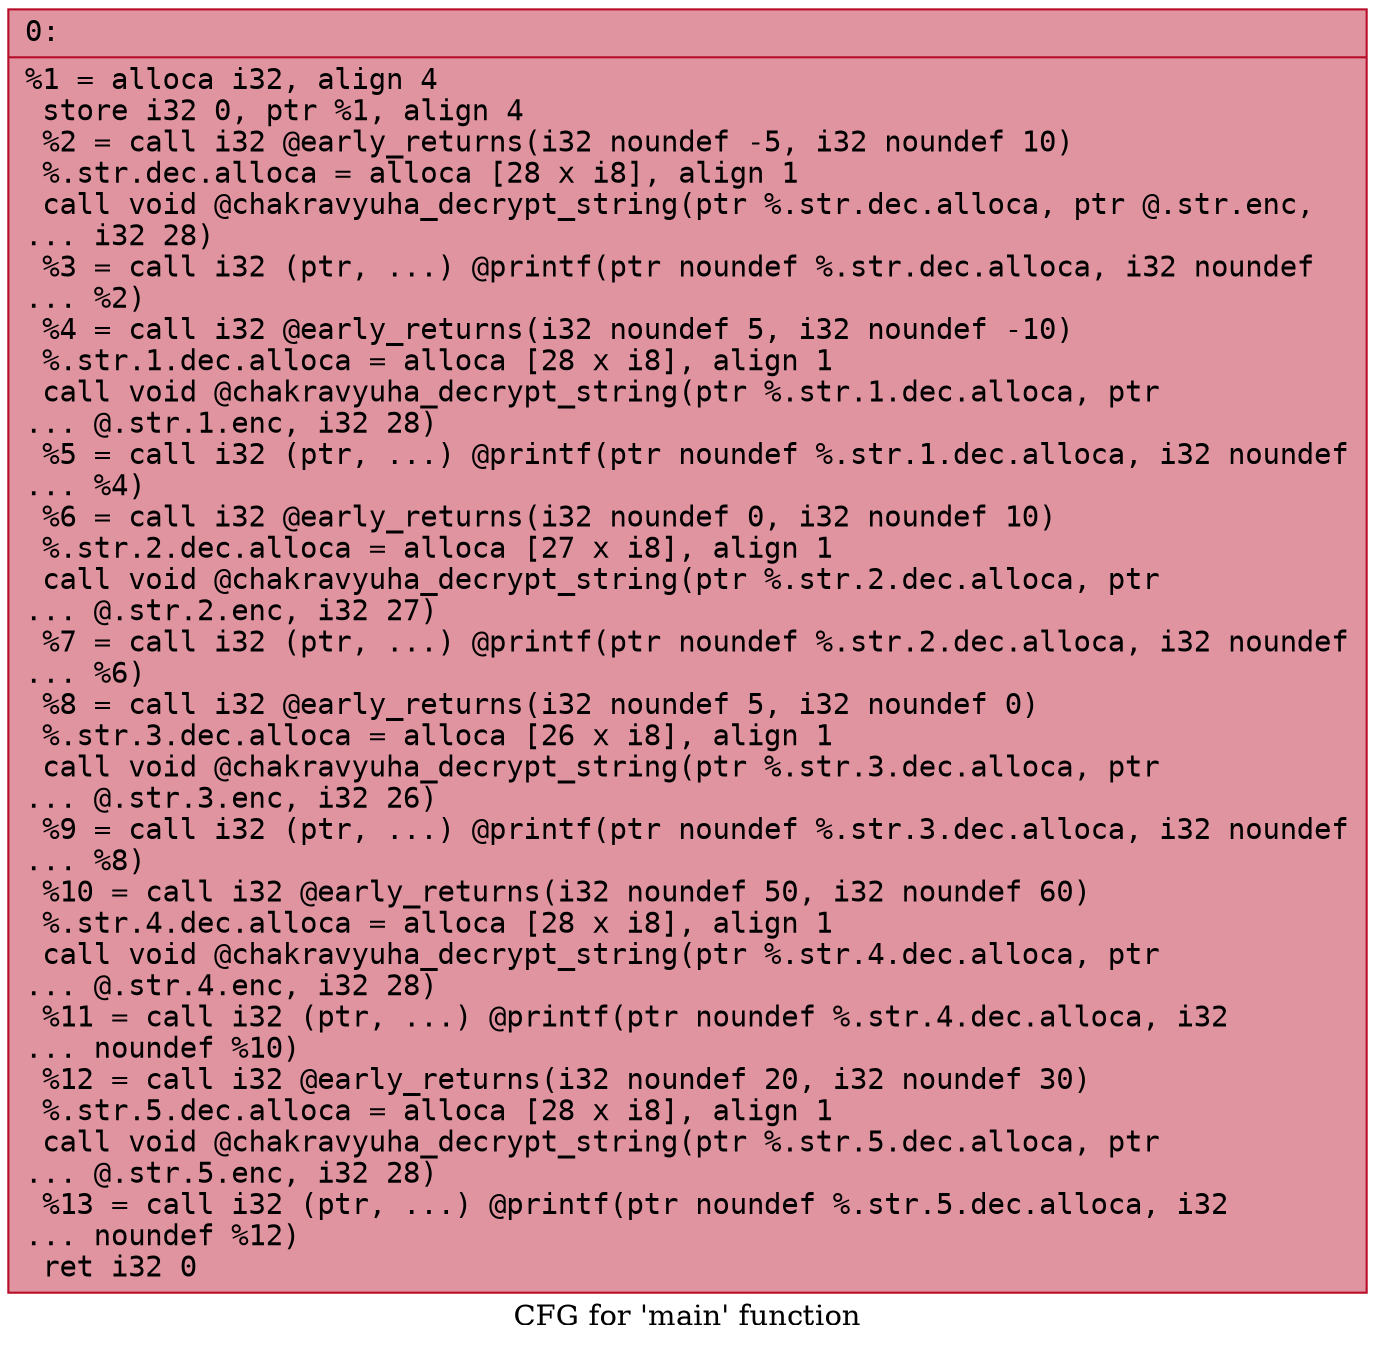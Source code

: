digraph "CFG for 'main' function" {
	label="CFG for 'main' function";

	Node0x562b164a8c00 [shape=record,color="#b70d28ff", style=filled, fillcolor="#b70d2870" fontname="Courier",label="{0:\l|  %1 = alloca i32, align 4\l  store i32 0, ptr %1, align 4\l  %2 = call i32 @early_returns(i32 noundef -5, i32 noundef 10)\l  %.str.dec.alloca = alloca [28 x i8], align 1\l  call void @chakravyuha_decrypt_string(ptr %.str.dec.alloca, ptr @.str.enc,\l... i32 28)\l  %3 = call i32 (ptr, ...) @printf(ptr noundef %.str.dec.alloca, i32 noundef\l... %2)\l  %4 = call i32 @early_returns(i32 noundef 5, i32 noundef -10)\l  %.str.1.dec.alloca = alloca [28 x i8], align 1\l  call void @chakravyuha_decrypt_string(ptr %.str.1.dec.alloca, ptr\l... @.str.1.enc, i32 28)\l  %5 = call i32 (ptr, ...) @printf(ptr noundef %.str.1.dec.alloca, i32 noundef\l... %4)\l  %6 = call i32 @early_returns(i32 noundef 0, i32 noundef 10)\l  %.str.2.dec.alloca = alloca [27 x i8], align 1\l  call void @chakravyuha_decrypt_string(ptr %.str.2.dec.alloca, ptr\l... @.str.2.enc, i32 27)\l  %7 = call i32 (ptr, ...) @printf(ptr noundef %.str.2.dec.alloca, i32 noundef\l... %6)\l  %8 = call i32 @early_returns(i32 noundef 5, i32 noundef 0)\l  %.str.3.dec.alloca = alloca [26 x i8], align 1\l  call void @chakravyuha_decrypt_string(ptr %.str.3.dec.alloca, ptr\l... @.str.3.enc, i32 26)\l  %9 = call i32 (ptr, ...) @printf(ptr noundef %.str.3.dec.alloca, i32 noundef\l... %8)\l  %10 = call i32 @early_returns(i32 noundef 50, i32 noundef 60)\l  %.str.4.dec.alloca = alloca [28 x i8], align 1\l  call void @chakravyuha_decrypt_string(ptr %.str.4.dec.alloca, ptr\l... @.str.4.enc, i32 28)\l  %11 = call i32 (ptr, ...) @printf(ptr noundef %.str.4.dec.alloca, i32\l... noundef %10)\l  %12 = call i32 @early_returns(i32 noundef 20, i32 noundef 30)\l  %.str.5.dec.alloca = alloca [28 x i8], align 1\l  call void @chakravyuha_decrypt_string(ptr %.str.5.dec.alloca, ptr\l... @.str.5.enc, i32 28)\l  %13 = call i32 (ptr, ...) @printf(ptr noundef %.str.5.dec.alloca, i32\l... noundef %12)\l  ret i32 0\l}"];
}
